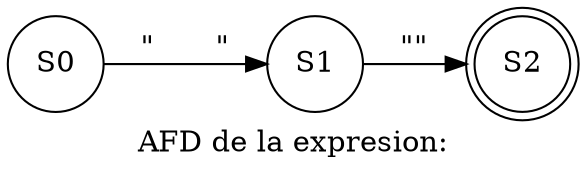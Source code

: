 digraph dot{
rankdir=LR;
 node[shape="circle"];
label = "AFD de la expresion:";
S0[label = "S0"];
S0->S1[label="\"	\""];
S1[label = "S1"];
S1->S2[label="\"
\""];
S2[shape = "doublecircle"];S2[label = "S2"];

}